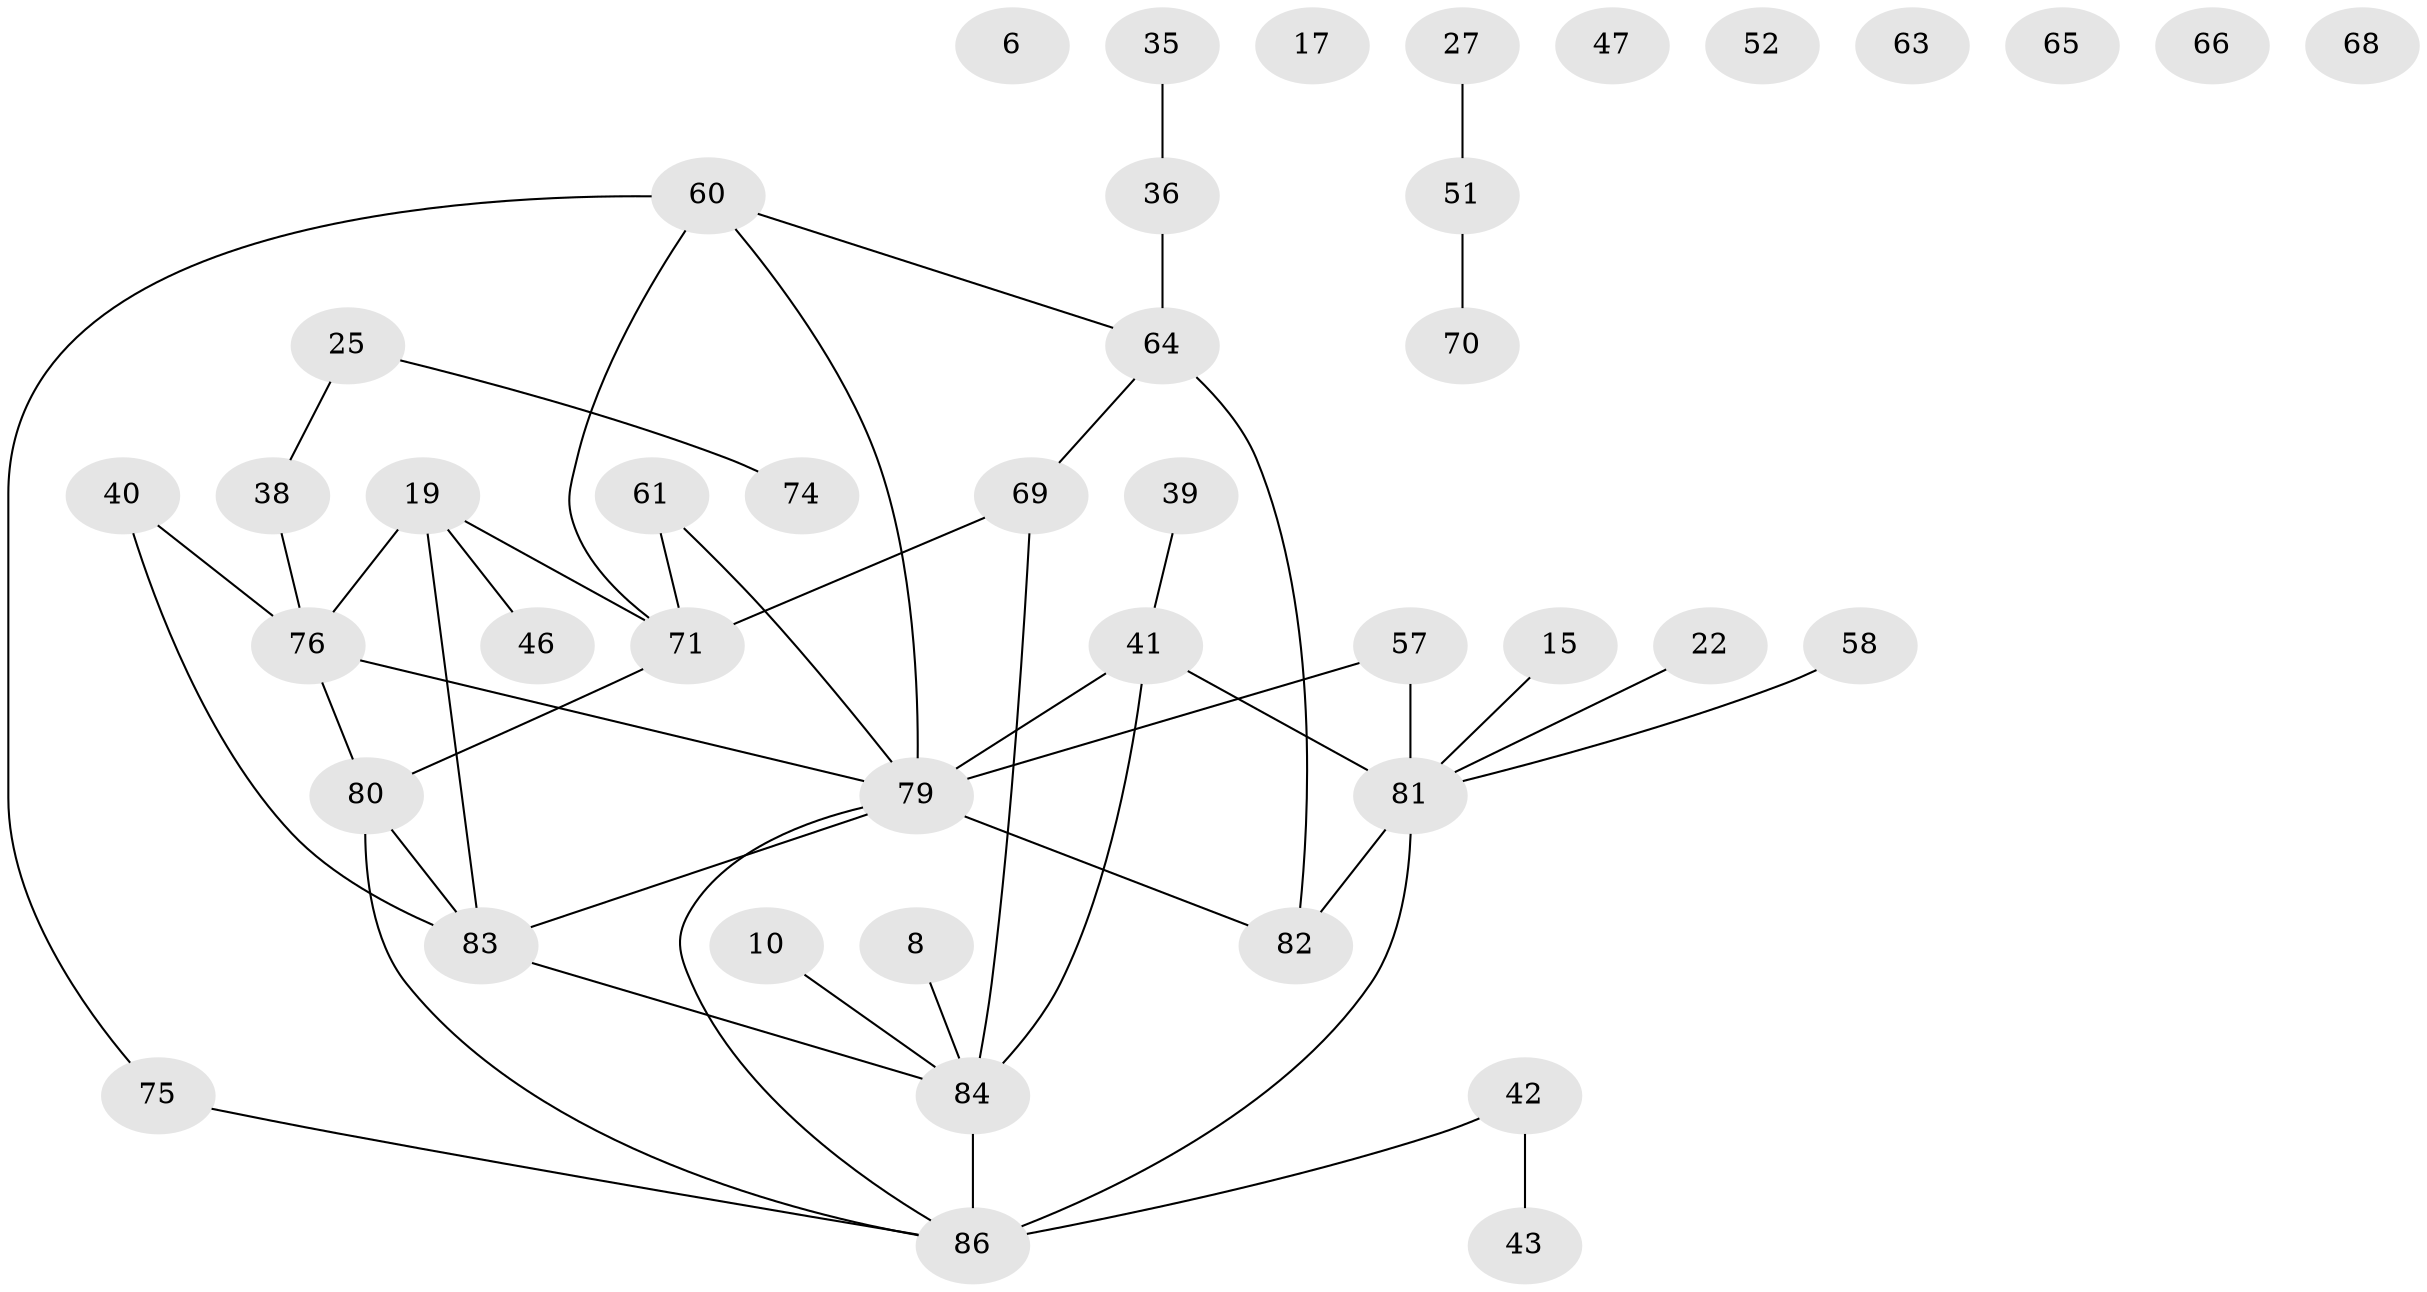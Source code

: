 // original degree distribution, {3: 0.22093023255813954, 1: 0.23255813953488372, 4: 0.18604651162790697, 0: 0.08139534883720931, 2: 0.22093023255813954, 5: 0.03488372093023256, 6: 0.023255813953488372}
// Generated by graph-tools (version 1.1) at 2025/44/03/04/25 21:44:02]
// undirected, 43 vertices, 49 edges
graph export_dot {
graph [start="1"]
  node [color=gray90,style=filled];
  6;
  8;
  10;
  15;
  17;
  19;
  22;
  25;
  27;
  35;
  36;
  38;
  39;
  40;
  41 [super="+1"];
  42;
  43;
  46;
  47;
  51;
  52;
  57;
  58;
  60;
  61;
  63;
  64 [super="+34+62"];
  65;
  66;
  68 [super="+11"];
  69 [super="+28+55+54"];
  70;
  71 [super="+5"];
  74;
  75 [super="+13+67"];
  76 [super="+49"];
  79 [super="+77"];
  80 [super="+72"];
  81 [super="+4+16+21+31"];
  82 [super="+9"];
  83 [super="+56+78"];
  84 [super="+50+73"];
  86 [super="+20+14+85"];
  8 -- 84;
  10 -- 84;
  15 -- 81;
  19 -- 46;
  19 -- 71;
  19 -- 76 [weight=2];
  19 -- 83;
  22 -- 81;
  25 -- 38;
  25 -- 74;
  27 -- 51;
  35 -- 36;
  36 -- 64;
  38 -- 76;
  39 -- 41;
  40 -- 76;
  40 -- 83;
  41 -- 79;
  41 -- 81;
  41 -- 84 [weight=2];
  42 -- 43;
  42 -- 86;
  51 -- 70;
  57 -- 81;
  57 -- 79;
  58 -- 81;
  60 -- 71 [weight=2];
  60 -- 75;
  60 -- 79 [weight=2];
  60 -- 64;
  61 -- 71;
  61 -- 79;
  64 -- 82 [weight=2];
  64 -- 69;
  69 -- 71;
  69 -- 84 [weight=2];
  71 -- 80 [weight=2];
  75 -- 86;
  76 -- 80;
  76 -- 79;
  79 -- 82;
  79 -- 83;
  79 -- 86;
  80 -- 83 [weight=2];
  80 -- 86;
  81 -- 82;
  81 -- 86 [weight=2];
  83 -- 84 [weight=2];
  84 -- 86 [weight=2];
}
